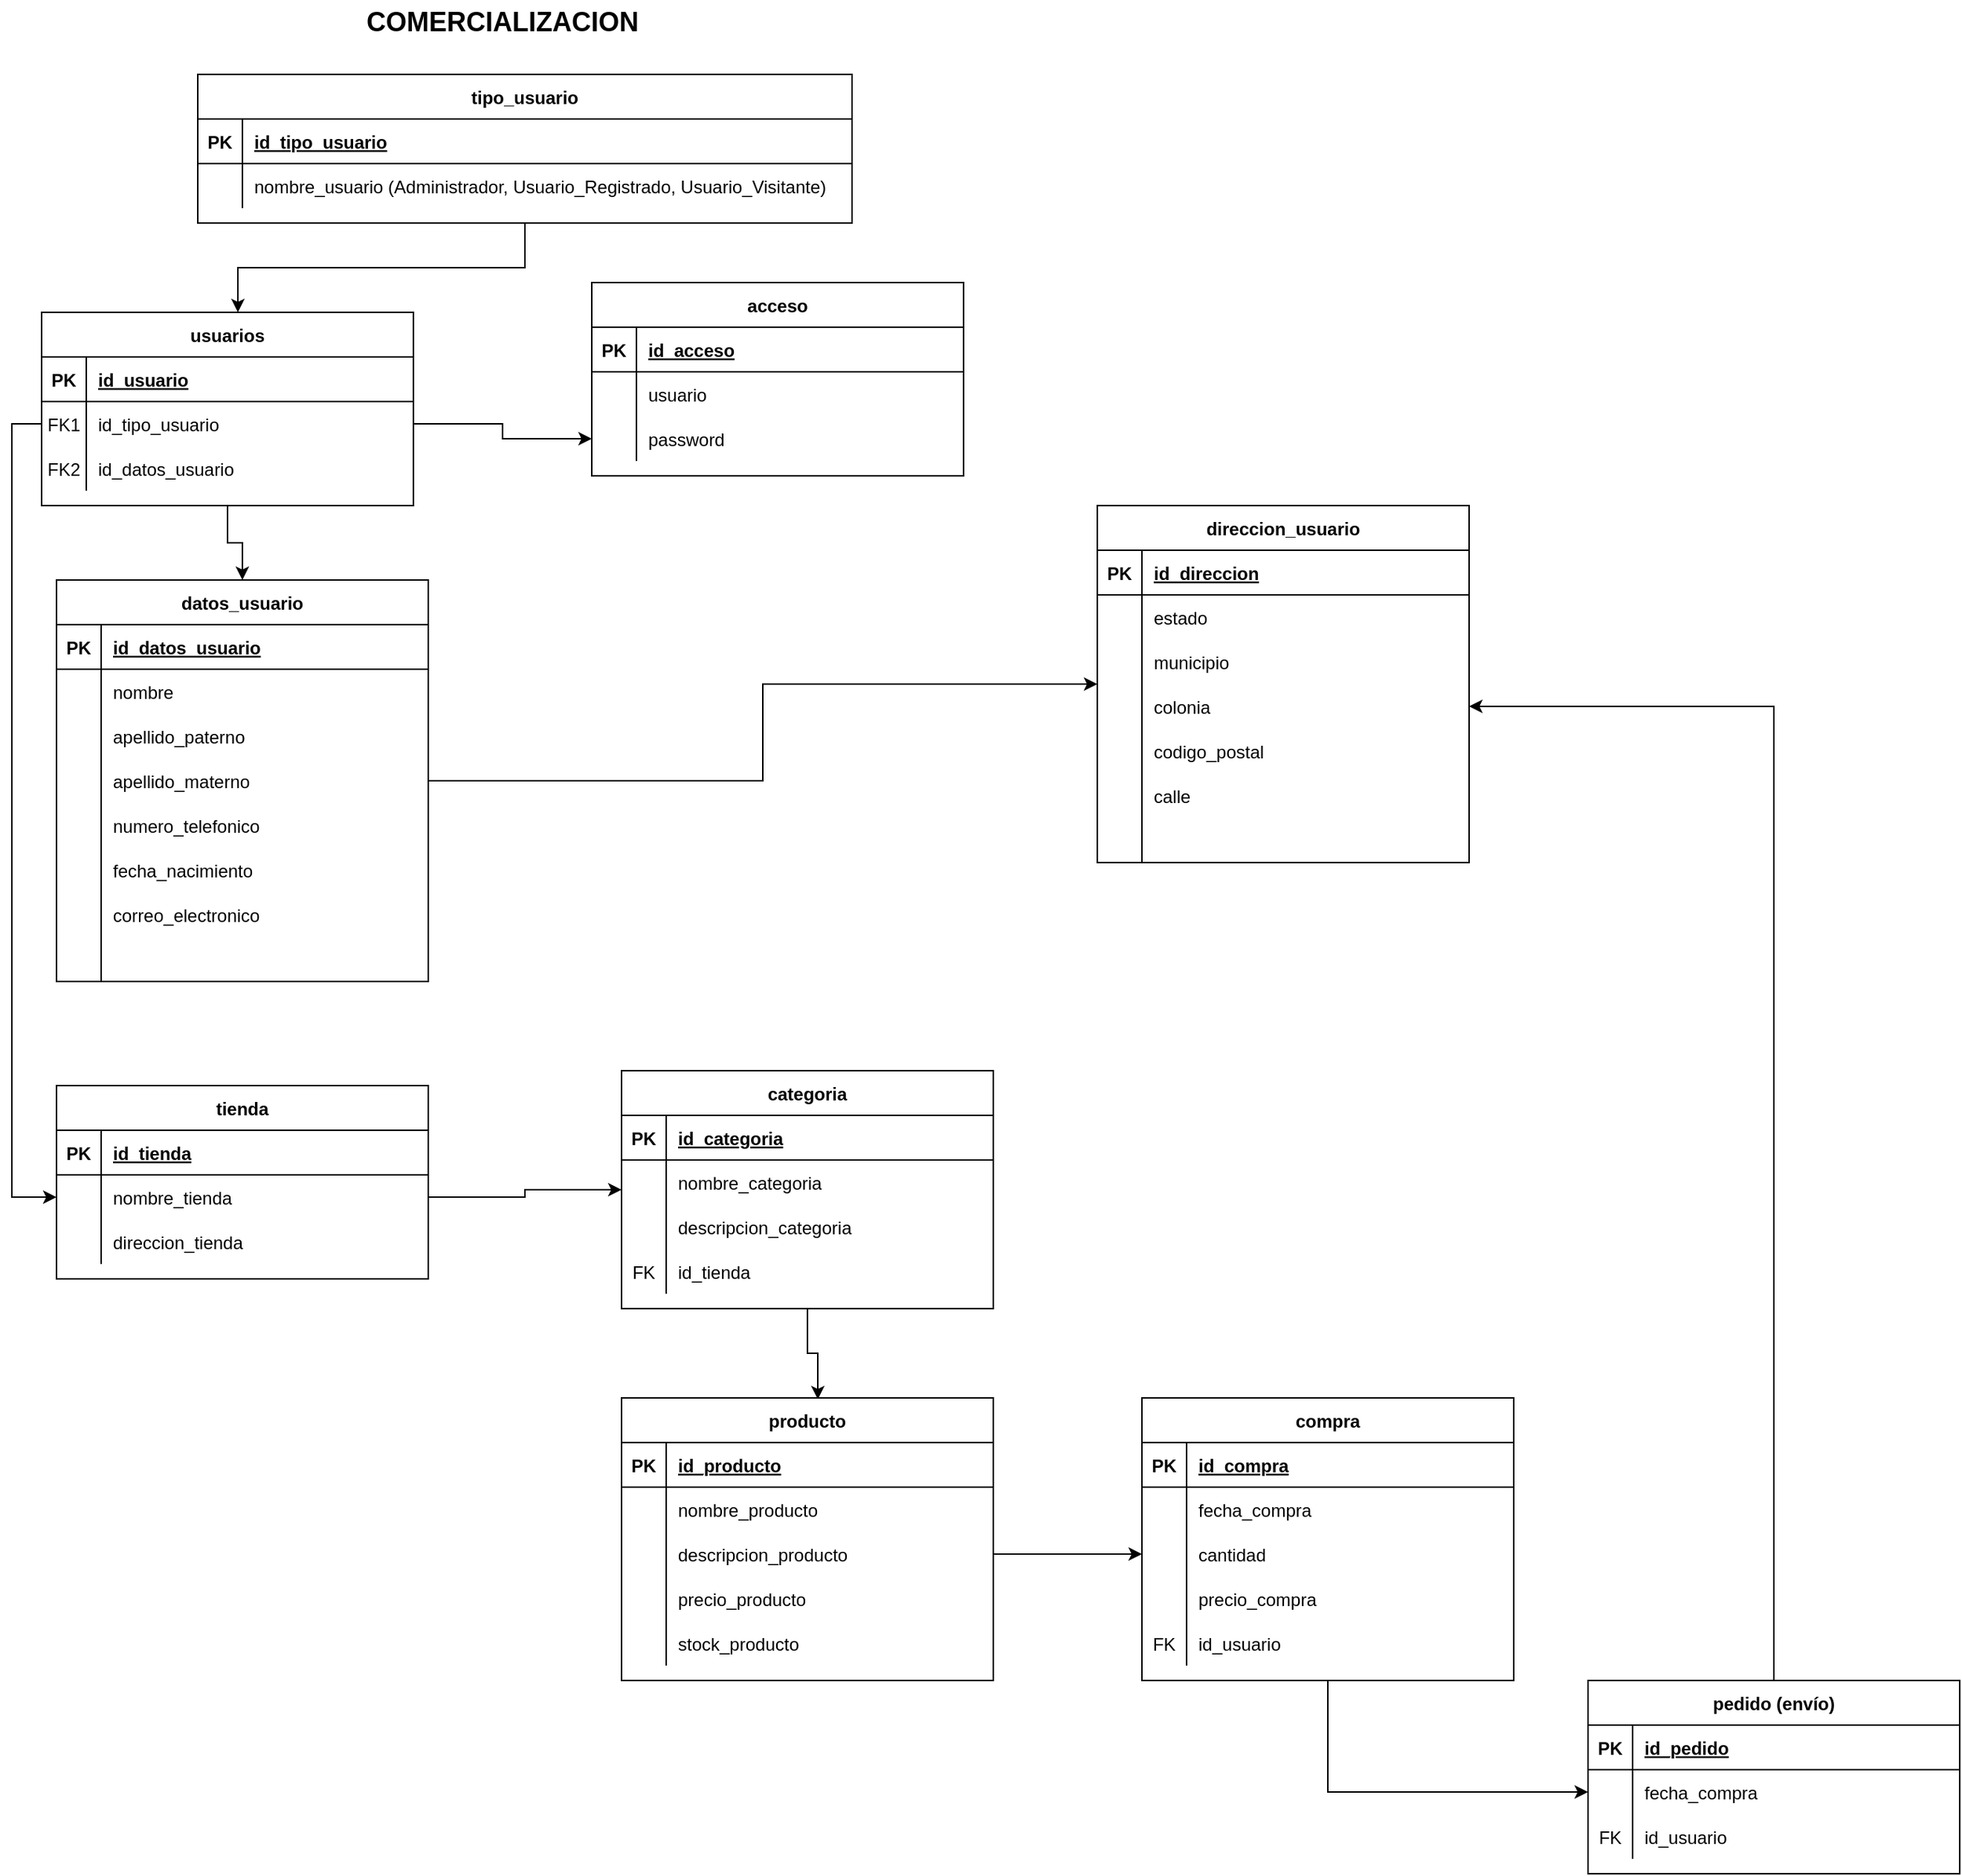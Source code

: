 <mxfile version="18.2.0" type="device"><diagram id="YM7BKsawbAI9nz1v0yZd" name="Page-1"><mxGraphModel dx="1108" dy="482" grid="1" gridSize="10" guides="1" tooltips="1" connect="1" arrows="1" fold="1" page="1" pageScale="1" pageWidth="850" pageHeight="1100" math="0" shadow="0" extFonts="Permanent Marker^https://fonts.googleapis.com/css?family=Permanent+Marker"><root><mxCell id="0"/><mxCell id="1" parent="0"/><mxCell id="yw0aha5kD6d9BpJVE51j-46" style="edgeStyle=orthogonalEdgeStyle;rounded=0;orthogonalLoop=1;jettySize=auto;html=1;exitX=0.5;exitY=1;exitDx=0;exitDy=0;entryX=0.5;entryY=0;entryDx=0;entryDy=0;" parent="1" source="C-vyLk0tnHw3VtMMgP7b-13" target="yw0aha5kD6d9BpJVE51j-21" edge="1"><mxGeometry relative="1" as="geometry"/></mxCell><mxCell id="C-vyLk0tnHw3VtMMgP7b-13" value="usuarios" style="shape=table;startSize=30;container=1;collapsible=1;childLayout=tableLayout;fixedRows=1;rowLines=0;fontStyle=1;align=center;resizeLast=1;" parent="1" vertex="1"><mxGeometry x="100" y="260" width="250" height="130" as="geometry"><mxRectangle x="100" y="260" width="80" height="30" as="alternateBounds"/></mxGeometry></mxCell><mxCell id="C-vyLk0tnHw3VtMMgP7b-14" value="" style="shape=partialRectangle;collapsible=0;dropTarget=0;pointerEvents=0;fillColor=none;points=[[0,0.5],[1,0.5]];portConstraint=eastwest;top=0;left=0;right=0;bottom=1;" parent="C-vyLk0tnHw3VtMMgP7b-13" vertex="1"><mxGeometry y="30" width="250" height="30" as="geometry"/></mxCell><mxCell id="C-vyLk0tnHw3VtMMgP7b-15" value="PK" style="shape=partialRectangle;overflow=hidden;connectable=0;fillColor=none;top=0;left=0;bottom=0;right=0;fontStyle=1;" parent="C-vyLk0tnHw3VtMMgP7b-14" vertex="1"><mxGeometry width="30" height="30" as="geometry"><mxRectangle width="30" height="30" as="alternateBounds"/></mxGeometry></mxCell><mxCell id="C-vyLk0tnHw3VtMMgP7b-16" value="id_usuario" style="shape=partialRectangle;overflow=hidden;connectable=0;fillColor=none;top=0;left=0;bottom=0;right=0;align=left;spacingLeft=6;fontStyle=5;" parent="C-vyLk0tnHw3VtMMgP7b-14" vertex="1"><mxGeometry x="30" width="220" height="30" as="geometry"><mxRectangle width="220" height="30" as="alternateBounds"/></mxGeometry></mxCell><mxCell id="C-vyLk0tnHw3VtMMgP7b-17" value="" style="shape=partialRectangle;collapsible=0;dropTarget=0;pointerEvents=0;fillColor=none;points=[[0,0.5],[1,0.5]];portConstraint=eastwest;top=0;left=0;right=0;bottom=0;" parent="C-vyLk0tnHw3VtMMgP7b-13" vertex="1"><mxGeometry y="60" width="250" height="30" as="geometry"/></mxCell><mxCell id="C-vyLk0tnHw3VtMMgP7b-18" value="FK1" style="shape=partialRectangle;overflow=hidden;connectable=0;fillColor=none;top=0;left=0;bottom=0;right=0;" parent="C-vyLk0tnHw3VtMMgP7b-17" vertex="1"><mxGeometry width="30" height="30" as="geometry"><mxRectangle width="30" height="30" as="alternateBounds"/></mxGeometry></mxCell><mxCell id="C-vyLk0tnHw3VtMMgP7b-19" value="id_tipo_usuario" style="shape=partialRectangle;overflow=hidden;connectable=0;fillColor=none;top=0;left=0;bottom=0;right=0;align=left;spacingLeft=6;" parent="C-vyLk0tnHw3VtMMgP7b-17" vertex="1"><mxGeometry x="30" width="220" height="30" as="geometry"><mxRectangle width="220" height="30" as="alternateBounds"/></mxGeometry></mxCell><mxCell id="C-vyLk0tnHw3VtMMgP7b-20" value="" style="shape=partialRectangle;collapsible=0;dropTarget=0;pointerEvents=0;fillColor=none;points=[[0,0.5],[1,0.5]];portConstraint=eastwest;top=0;left=0;right=0;bottom=0;" parent="C-vyLk0tnHw3VtMMgP7b-13" vertex="1"><mxGeometry y="90" width="250" height="30" as="geometry"/></mxCell><mxCell id="C-vyLk0tnHw3VtMMgP7b-21" value="FK2" style="shape=partialRectangle;overflow=hidden;connectable=0;fillColor=none;top=0;left=0;bottom=0;right=0;" parent="C-vyLk0tnHw3VtMMgP7b-20" vertex="1"><mxGeometry width="30" height="30" as="geometry"><mxRectangle width="30" height="30" as="alternateBounds"/></mxGeometry></mxCell><mxCell id="C-vyLk0tnHw3VtMMgP7b-22" value="id_datos_usuario" style="shape=partialRectangle;overflow=hidden;connectable=0;fillColor=none;top=0;left=0;bottom=0;right=0;align=left;spacingLeft=6;" parent="C-vyLk0tnHw3VtMMgP7b-20" vertex="1"><mxGeometry x="30" width="220" height="30" as="geometry"><mxRectangle width="220" height="30" as="alternateBounds"/></mxGeometry></mxCell><mxCell id="yw0aha5kD6d9BpJVE51j-19" style="edgeStyle=orthogonalEdgeStyle;rounded=0;orthogonalLoop=1;jettySize=auto;html=1;exitX=0.5;exitY=1;exitDx=0;exitDy=0;entryX=0.528;entryY=0;entryDx=0;entryDy=0;entryPerimeter=0;" parent="1" source="C-vyLk0tnHw3VtMMgP7b-23" target="C-vyLk0tnHw3VtMMgP7b-13" edge="1"><mxGeometry relative="1" as="geometry"/></mxCell><mxCell id="C-vyLk0tnHw3VtMMgP7b-23" value="tipo_usuario" style="shape=table;startSize=30;container=1;collapsible=1;childLayout=tableLayout;fixedRows=1;rowLines=0;fontStyle=1;align=center;resizeLast=1;" parent="1" vertex="1"><mxGeometry x="205" y="100" width="440" height="100" as="geometry"><mxRectangle x="205" y="100" width="100" height="30" as="alternateBounds"/></mxGeometry></mxCell><mxCell id="C-vyLk0tnHw3VtMMgP7b-24" value="" style="shape=partialRectangle;collapsible=0;dropTarget=0;pointerEvents=0;fillColor=none;points=[[0,0.5],[1,0.5]];portConstraint=eastwest;top=0;left=0;right=0;bottom=1;" parent="C-vyLk0tnHw3VtMMgP7b-23" vertex="1"><mxGeometry y="30" width="440" height="30" as="geometry"/></mxCell><mxCell id="C-vyLk0tnHw3VtMMgP7b-25" value="PK" style="shape=partialRectangle;overflow=hidden;connectable=0;fillColor=none;top=0;left=0;bottom=0;right=0;fontStyle=1;" parent="C-vyLk0tnHw3VtMMgP7b-24" vertex="1"><mxGeometry width="30" height="30" as="geometry"><mxRectangle width="30" height="30" as="alternateBounds"/></mxGeometry></mxCell><mxCell id="C-vyLk0tnHw3VtMMgP7b-26" value="id_tipo_usuario" style="shape=partialRectangle;overflow=hidden;connectable=0;fillColor=none;top=0;left=0;bottom=0;right=0;align=left;spacingLeft=6;fontStyle=5;" parent="C-vyLk0tnHw3VtMMgP7b-24" vertex="1"><mxGeometry x="30" width="410" height="30" as="geometry"><mxRectangle width="410" height="30" as="alternateBounds"/></mxGeometry></mxCell><mxCell id="C-vyLk0tnHw3VtMMgP7b-27" value="" style="shape=partialRectangle;collapsible=0;dropTarget=0;pointerEvents=0;fillColor=none;points=[[0,0.5],[1,0.5]];portConstraint=eastwest;top=0;left=0;right=0;bottom=0;" parent="C-vyLk0tnHw3VtMMgP7b-23" vertex="1"><mxGeometry y="60" width="440" height="30" as="geometry"/></mxCell><mxCell id="C-vyLk0tnHw3VtMMgP7b-28" value="" style="shape=partialRectangle;overflow=hidden;connectable=0;fillColor=none;top=0;left=0;bottom=0;right=0;" parent="C-vyLk0tnHw3VtMMgP7b-27" vertex="1"><mxGeometry width="30" height="30" as="geometry"><mxRectangle width="30" height="30" as="alternateBounds"/></mxGeometry></mxCell><mxCell id="C-vyLk0tnHw3VtMMgP7b-29" value="nombre_usuario (Administrador, Usuario_Registrado, Usuario_Visitante)" style="shape=partialRectangle;overflow=hidden;connectable=0;fillColor=none;top=0;left=0;bottom=0;right=0;align=left;spacingLeft=6;" parent="C-vyLk0tnHw3VtMMgP7b-27" vertex="1"><mxGeometry x="30" width="410" height="30" as="geometry"><mxRectangle width="410" height="30" as="alternateBounds"/></mxGeometry></mxCell><mxCell id="yw0aha5kD6d9BpJVE51j-1" value="&lt;font style=&quot;vertical-align: inherit&quot;&gt;&lt;font style=&quot;vertical-align: inherit&quot;&gt;&lt;font style=&quot;vertical-align: inherit&quot;&gt;&lt;font style=&quot;vertical-align: inherit&quot;&gt;&lt;font style=&quot;vertical-align: inherit&quot;&gt;&lt;font style=&quot;vertical-align: inherit ; font-size: 18px&quot;&gt;&lt;b&gt;COMERCIALIZACION&lt;/b&gt;&lt;/font&gt;&lt;/font&gt;&lt;/font&gt;&lt;/font&gt;&lt;/font&gt;&lt;/font&gt;" style="text;html=1;strokeColor=none;fillColor=none;align=center;verticalAlign=middle;whiteSpace=wrap;rounded=0;" parent="1" vertex="1"><mxGeometry x="350" y="50" width="120" height="30" as="geometry"/></mxCell><mxCell id="yw0aha5kD6d9BpJVE51j-3" value="acceso" style="shape=table;startSize=30;container=1;collapsible=1;childLayout=tableLayout;fixedRows=1;rowLines=0;fontStyle=1;align=center;resizeLast=1;" parent="1" vertex="1"><mxGeometry x="470" y="240" width="250" height="130" as="geometry"><mxRectangle x="470" y="240" width="70" height="30" as="alternateBounds"/></mxGeometry></mxCell><mxCell id="yw0aha5kD6d9BpJVE51j-4" value="" style="shape=partialRectangle;collapsible=0;dropTarget=0;pointerEvents=0;fillColor=none;points=[[0,0.5],[1,0.5]];portConstraint=eastwest;top=0;left=0;right=0;bottom=1;" parent="yw0aha5kD6d9BpJVE51j-3" vertex="1"><mxGeometry y="30" width="250" height="30" as="geometry"/></mxCell><mxCell id="yw0aha5kD6d9BpJVE51j-5" value="PK" style="shape=partialRectangle;overflow=hidden;connectable=0;fillColor=none;top=0;left=0;bottom=0;right=0;fontStyle=1;" parent="yw0aha5kD6d9BpJVE51j-4" vertex="1"><mxGeometry width="30" height="30" as="geometry"><mxRectangle width="30" height="30" as="alternateBounds"/></mxGeometry></mxCell><mxCell id="yw0aha5kD6d9BpJVE51j-6" value="id_acceso" style="shape=partialRectangle;overflow=hidden;connectable=0;fillColor=none;top=0;left=0;bottom=0;right=0;align=left;spacingLeft=6;fontStyle=5;" parent="yw0aha5kD6d9BpJVE51j-4" vertex="1"><mxGeometry x="30" width="220" height="30" as="geometry"><mxRectangle width="220" height="30" as="alternateBounds"/></mxGeometry></mxCell><mxCell id="yw0aha5kD6d9BpJVE51j-7" value="" style="shape=partialRectangle;collapsible=0;dropTarget=0;pointerEvents=0;fillColor=none;points=[[0,0.5],[1,0.5]];portConstraint=eastwest;top=0;left=0;right=0;bottom=0;" parent="yw0aha5kD6d9BpJVE51j-3" vertex="1"><mxGeometry y="60" width="250" height="30" as="geometry"/></mxCell><mxCell id="yw0aha5kD6d9BpJVE51j-8" value="" style="shape=partialRectangle;overflow=hidden;connectable=0;fillColor=none;top=0;left=0;bottom=0;right=0;" parent="yw0aha5kD6d9BpJVE51j-7" vertex="1"><mxGeometry width="30" height="30" as="geometry"><mxRectangle width="30" height="30" as="alternateBounds"/></mxGeometry></mxCell><mxCell id="yw0aha5kD6d9BpJVE51j-9" value="usuario" style="shape=partialRectangle;overflow=hidden;connectable=0;fillColor=none;top=0;left=0;bottom=0;right=0;align=left;spacingLeft=6;" parent="yw0aha5kD6d9BpJVE51j-7" vertex="1"><mxGeometry x="30" width="220" height="30" as="geometry"><mxRectangle width="220" height="30" as="alternateBounds"/></mxGeometry></mxCell><mxCell id="yw0aha5kD6d9BpJVE51j-16" value="" style="shape=partialRectangle;collapsible=0;dropTarget=0;pointerEvents=0;fillColor=none;points=[[0,0.5],[1,0.5]];portConstraint=eastwest;top=0;left=0;right=0;bottom=0;" parent="yw0aha5kD6d9BpJVE51j-3" vertex="1"><mxGeometry y="90" width="250" height="30" as="geometry"/></mxCell><mxCell id="yw0aha5kD6d9BpJVE51j-17" value="" style="shape=partialRectangle;overflow=hidden;connectable=0;fillColor=none;top=0;left=0;bottom=0;right=0;" parent="yw0aha5kD6d9BpJVE51j-16" vertex="1"><mxGeometry width="30" height="30" as="geometry"><mxRectangle width="30" height="30" as="alternateBounds"/></mxGeometry></mxCell><mxCell id="yw0aha5kD6d9BpJVE51j-18" value="password" style="shape=partialRectangle;overflow=hidden;connectable=0;fillColor=none;top=0;left=0;bottom=0;right=0;align=left;spacingLeft=6;" parent="yw0aha5kD6d9BpJVE51j-16" vertex="1"><mxGeometry x="30" width="220" height="30" as="geometry"><mxRectangle width="220" height="30" as="alternateBounds"/></mxGeometry></mxCell><mxCell id="yw0aha5kD6d9BpJVE51j-20" style="edgeStyle=orthogonalEdgeStyle;rounded=0;orthogonalLoop=1;jettySize=auto;html=1;exitX=1;exitY=0.5;exitDx=0;exitDy=0;entryX=0;entryY=0.5;entryDx=0;entryDy=0;" parent="1" source="C-vyLk0tnHw3VtMMgP7b-17" target="yw0aha5kD6d9BpJVE51j-16" edge="1"><mxGeometry relative="1" as="geometry"/></mxCell><mxCell id="yw0aha5kD6d9BpJVE51j-21" value="datos_usuario" style="shape=table;startSize=30;container=1;collapsible=1;childLayout=tableLayout;fixedRows=1;rowLines=0;fontStyle=1;align=center;resizeLast=1;" parent="1" vertex="1"><mxGeometry x="110" y="440" width="250" height="270" as="geometry"><mxRectangle x="110" y="440" width="110" height="30" as="alternateBounds"/></mxGeometry></mxCell><mxCell id="yw0aha5kD6d9BpJVE51j-22" value="" style="shape=partialRectangle;collapsible=0;dropTarget=0;pointerEvents=0;fillColor=none;points=[[0,0.5],[1,0.5]];portConstraint=eastwest;top=0;left=0;right=0;bottom=1;" parent="yw0aha5kD6d9BpJVE51j-21" vertex="1"><mxGeometry y="30" width="250" height="30" as="geometry"/></mxCell><mxCell id="yw0aha5kD6d9BpJVE51j-23" value="PK" style="shape=partialRectangle;overflow=hidden;connectable=0;fillColor=none;top=0;left=0;bottom=0;right=0;fontStyle=1;" parent="yw0aha5kD6d9BpJVE51j-22" vertex="1"><mxGeometry width="30" height="30" as="geometry"><mxRectangle width="30" height="30" as="alternateBounds"/></mxGeometry></mxCell><mxCell id="yw0aha5kD6d9BpJVE51j-24" value="id_datos_usuario" style="shape=partialRectangle;overflow=hidden;connectable=0;fillColor=none;top=0;left=0;bottom=0;right=0;align=left;spacingLeft=6;fontStyle=5;" parent="yw0aha5kD6d9BpJVE51j-22" vertex="1"><mxGeometry x="30" width="220" height="30" as="geometry"><mxRectangle width="220" height="30" as="alternateBounds"/></mxGeometry></mxCell><mxCell id="yw0aha5kD6d9BpJVE51j-25" value="" style="shape=partialRectangle;collapsible=0;dropTarget=0;pointerEvents=0;fillColor=none;points=[[0,0.5],[1,0.5]];portConstraint=eastwest;top=0;left=0;right=0;bottom=0;" parent="yw0aha5kD6d9BpJVE51j-21" vertex="1"><mxGeometry y="60" width="250" height="30" as="geometry"/></mxCell><mxCell id="yw0aha5kD6d9BpJVE51j-26" value="" style="shape=partialRectangle;overflow=hidden;connectable=0;fillColor=none;top=0;left=0;bottom=0;right=0;" parent="yw0aha5kD6d9BpJVE51j-25" vertex="1"><mxGeometry width="30" height="30" as="geometry"><mxRectangle width="30" height="30" as="alternateBounds"/></mxGeometry></mxCell><mxCell id="yw0aha5kD6d9BpJVE51j-27" value="nombre" style="shape=partialRectangle;overflow=hidden;connectable=0;fillColor=none;top=0;left=0;bottom=0;right=0;align=left;spacingLeft=6;" parent="yw0aha5kD6d9BpJVE51j-25" vertex="1"><mxGeometry x="30" width="220" height="30" as="geometry"><mxRectangle width="220" height="30" as="alternateBounds"/></mxGeometry></mxCell><mxCell id="yw0aha5kD6d9BpJVE51j-28" value="" style="shape=partialRectangle;collapsible=0;dropTarget=0;pointerEvents=0;fillColor=none;points=[[0,0.5],[1,0.5]];portConstraint=eastwest;top=0;left=0;right=0;bottom=0;" parent="yw0aha5kD6d9BpJVE51j-21" vertex="1"><mxGeometry y="90" width="250" height="30" as="geometry"/></mxCell><mxCell id="yw0aha5kD6d9BpJVE51j-29" value="" style="shape=partialRectangle;overflow=hidden;connectable=0;fillColor=none;top=0;left=0;bottom=0;right=0;" parent="yw0aha5kD6d9BpJVE51j-28" vertex="1"><mxGeometry width="30" height="30" as="geometry"><mxRectangle width="30" height="30" as="alternateBounds"/></mxGeometry></mxCell><mxCell id="yw0aha5kD6d9BpJVE51j-30" value="apellido_paterno" style="shape=partialRectangle;overflow=hidden;connectable=0;fillColor=none;top=0;left=0;bottom=0;right=0;align=left;spacingLeft=6;" parent="yw0aha5kD6d9BpJVE51j-28" vertex="1"><mxGeometry x="30" width="220" height="30" as="geometry"><mxRectangle width="220" height="30" as="alternateBounds"/></mxGeometry></mxCell><mxCell id="yw0aha5kD6d9BpJVE51j-37" value="" style="shape=partialRectangle;collapsible=0;dropTarget=0;pointerEvents=0;fillColor=none;points=[[0,0.5],[1,0.5]];portConstraint=eastwest;top=0;left=0;right=0;bottom=0;" parent="yw0aha5kD6d9BpJVE51j-21" vertex="1"><mxGeometry y="120" width="250" height="30" as="geometry"/></mxCell><mxCell id="yw0aha5kD6d9BpJVE51j-38" value="" style="shape=partialRectangle;overflow=hidden;connectable=0;fillColor=none;top=0;left=0;bottom=0;right=0;" parent="yw0aha5kD6d9BpJVE51j-37" vertex="1"><mxGeometry width="30" height="30" as="geometry"><mxRectangle width="30" height="30" as="alternateBounds"/></mxGeometry></mxCell><mxCell id="yw0aha5kD6d9BpJVE51j-39" value="apellido_materno" style="shape=partialRectangle;overflow=hidden;connectable=0;fillColor=none;top=0;left=0;bottom=0;right=0;align=left;spacingLeft=6;" parent="yw0aha5kD6d9BpJVE51j-37" vertex="1"><mxGeometry x="30" width="220" height="30" as="geometry"><mxRectangle width="220" height="30" as="alternateBounds"/></mxGeometry></mxCell><mxCell id="yw0aha5kD6d9BpJVE51j-40" value="" style="shape=partialRectangle;collapsible=0;dropTarget=0;pointerEvents=0;fillColor=none;points=[[0,0.5],[1,0.5]];portConstraint=eastwest;top=0;left=0;right=0;bottom=0;" parent="yw0aha5kD6d9BpJVE51j-21" vertex="1"><mxGeometry y="150" width="250" height="30" as="geometry"/></mxCell><mxCell id="yw0aha5kD6d9BpJVE51j-41" value="" style="shape=partialRectangle;overflow=hidden;connectable=0;fillColor=none;top=0;left=0;bottom=0;right=0;" parent="yw0aha5kD6d9BpJVE51j-40" vertex="1"><mxGeometry width="30" height="30" as="geometry"><mxRectangle width="30" height="30" as="alternateBounds"/></mxGeometry></mxCell><mxCell id="yw0aha5kD6d9BpJVE51j-42" value="numero_telefonico" style="shape=partialRectangle;overflow=hidden;connectable=0;fillColor=none;top=0;left=0;bottom=0;right=0;align=left;spacingLeft=6;" parent="yw0aha5kD6d9BpJVE51j-40" vertex="1"><mxGeometry x="30" width="220" height="30" as="geometry"><mxRectangle width="220" height="30" as="alternateBounds"/></mxGeometry></mxCell><mxCell id="yw0aha5kD6d9BpJVE51j-43" value="" style="shape=partialRectangle;collapsible=0;dropTarget=0;pointerEvents=0;fillColor=none;points=[[0,0.5],[1,0.5]];portConstraint=eastwest;top=0;left=0;right=0;bottom=0;" parent="yw0aha5kD6d9BpJVE51j-21" vertex="1"><mxGeometry y="180" width="250" height="30" as="geometry"/></mxCell><mxCell id="yw0aha5kD6d9BpJVE51j-44" value="" style="shape=partialRectangle;overflow=hidden;connectable=0;fillColor=none;top=0;left=0;bottom=0;right=0;" parent="yw0aha5kD6d9BpJVE51j-43" vertex="1"><mxGeometry width="30" height="30" as="geometry"><mxRectangle width="30" height="30" as="alternateBounds"/></mxGeometry></mxCell><mxCell id="yw0aha5kD6d9BpJVE51j-45" value="fecha_nacimiento" style="shape=partialRectangle;overflow=hidden;connectable=0;fillColor=none;top=0;left=0;bottom=0;right=0;align=left;spacingLeft=6;" parent="yw0aha5kD6d9BpJVE51j-43" vertex="1"><mxGeometry x="30" width="220" height="30" as="geometry"><mxRectangle width="220" height="30" as="alternateBounds"/></mxGeometry></mxCell><mxCell id="__4eElcC8WLrM_t5o0QU-30" value="" style="shape=partialRectangle;collapsible=0;dropTarget=0;pointerEvents=0;fillColor=none;points=[[0,0.5],[1,0.5]];portConstraint=eastwest;top=0;left=0;right=0;bottom=0;" parent="yw0aha5kD6d9BpJVE51j-21" vertex="1"><mxGeometry y="210" width="250" height="30" as="geometry"/></mxCell><mxCell id="__4eElcC8WLrM_t5o0QU-31" value="" style="shape=partialRectangle;overflow=hidden;connectable=0;fillColor=none;top=0;left=0;bottom=0;right=0;" parent="__4eElcC8WLrM_t5o0QU-30" vertex="1"><mxGeometry width="30" height="30" as="geometry"><mxRectangle width="30" height="30" as="alternateBounds"/></mxGeometry></mxCell><mxCell id="__4eElcC8WLrM_t5o0QU-32" value="correo_electronico" style="shape=partialRectangle;overflow=hidden;connectable=0;fillColor=none;top=0;left=0;bottom=0;right=0;align=left;spacingLeft=6;" parent="__4eElcC8WLrM_t5o0QU-30" vertex="1"><mxGeometry x="30" width="220" height="30" as="geometry"><mxRectangle width="220" height="30" as="alternateBounds"/></mxGeometry></mxCell><mxCell id="yw0aha5kD6d9BpJVE51j-34" value="" style="shape=partialRectangle;collapsible=0;dropTarget=0;pointerEvents=0;fillColor=none;points=[[0,0.5],[1,0.5]];portConstraint=eastwest;top=0;left=0;right=0;bottom=0;" parent="yw0aha5kD6d9BpJVE51j-21" vertex="1"><mxGeometry y="240" width="250" height="30" as="geometry"/></mxCell><mxCell id="yw0aha5kD6d9BpJVE51j-35" value="" style="shape=partialRectangle;overflow=hidden;connectable=0;fillColor=none;top=0;left=0;bottom=0;right=0;" parent="yw0aha5kD6d9BpJVE51j-34" vertex="1"><mxGeometry width="30" height="30" as="geometry"><mxRectangle width="30" height="30" as="alternateBounds"/></mxGeometry></mxCell><mxCell id="yw0aha5kD6d9BpJVE51j-36" value="" style="shape=partialRectangle;overflow=hidden;connectable=0;fillColor=none;top=0;left=0;bottom=0;right=0;align=left;spacingLeft=6;" parent="yw0aha5kD6d9BpJVE51j-34" vertex="1"><mxGeometry x="30" width="220" height="30" as="geometry"><mxRectangle width="220" height="30" as="alternateBounds"/></mxGeometry></mxCell><mxCell id="yw0aha5kD6d9BpJVE51j-47" value="direccion_usuario" style="shape=table;startSize=30;container=1;collapsible=1;childLayout=tableLayout;fixedRows=1;rowLines=0;fontStyle=1;align=center;resizeLast=1;" parent="1" vertex="1"><mxGeometry x="810" y="390" width="250" height="240" as="geometry"><mxRectangle x="810" y="390" width="140" height="30" as="alternateBounds"/></mxGeometry></mxCell><mxCell id="yw0aha5kD6d9BpJVE51j-48" value="" style="shape=partialRectangle;collapsible=0;dropTarget=0;pointerEvents=0;fillColor=none;points=[[0,0.5],[1,0.5]];portConstraint=eastwest;top=0;left=0;right=0;bottom=1;" parent="yw0aha5kD6d9BpJVE51j-47" vertex="1"><mxGeometry y="30" width="250" height="30" as="geometry"/></mxCell><mxCell id="yw0aha5kD6d9BpJVE51j-49" value="PK" style="shape=partialRectangle;overflow=hidden;connectable=0;fillColor=none;top=0;left=0;bottom=0;right=0;fontStyle=1;" parent="yw0aha5kD6d9BpJVE51j-48" vertex="1"><mxGeometry width="30" height="30" as="geometry"><mxRectangle width="30" height="30" as="alternateBounds"/></mxGeometry></mxCell><mxCell id="yw0aha5kD6d9BpJVE51j-50" value="id_direccion" style="shape=partialRectangle;overflow=hidden;connectable=0;fillColor=none;top=0;left=0;bottom=0;right=0;align=left;spacingLeft=6;fontStyle=5;" parent="yw0aha5kD6d9BpJVE51j-48" vertex="1"><mxGeometry x="30" width="220" height="30" as="geometry"><mxRectangle width="220" height="30" as="alternateBounds"/></mxGeometry></mxCell><mxCell id="yw0aha5kD6d9BpJVE51j-51" value="" style="shape=partialRectangle;collapsible=0;dropTarget=0;pointerEvents=0;fillColor=none;points=[[0,0.5],[1,0.5]];portConstraint=eastwest;top=0;left=0;right=0;bottom=0;" parent="yw0aha5kD6d9BpJVE51j-47" vertex="1"><mxGeometry y="60" width="250" height="30" as="geometry"/></mxCell><mxCell id="yw0aha5kD6d9BpJVE51j-52" value="" style="shape=partialRectangle;overflow=hidden;connectable=0;fillColor=none;top=0;left=0;bottom=0;right=0;" parent="yw0aha5kD6d9BpJVE51j-51" vertex="1"><mxGeometry width="30" height="30" as="geometry"><mxRectangle width="30" height="30" as="alternateBounds"/></mxGeometry></mxCell><mxCell id="yw0aha5kD6d9BpJVE51j-53" value="estado" style="shape=partialRectangle;overflow=hidden;connectable=0;fillColor=none;top=0;left=0;bottom=0;right=0;align=left;spacingLeft=6;" parent="yw0aha5kD6d9BpJVE51j-51" vertex="1"><mxGeometry x="30" width="220" height="30" as="geometry"><mxRectangle width="220" height="30" as="alternateBounds"/></mxGeometry></mxCell><mxCell id="yw0aha5kD6d9BpJVE51j-54" value="" style="shape=partialRectangle;collapsible=0;dropTarget=0;pointerEvents=0;fillColor=none;points=[[0,0.5],[1,0.5]];portConstraint=eastwest;top=0;left=0;right=0;bottom=0;" parent="yw0aha5kD6d9BpJVE51j-47" vertex="1"><mxGeometry y="90" width="250" height="30" as="geometry"/></mxCell><mxCell id="yw0aha5kD6d9BpJVE51j-55" value="" style="shape=partialRectangle;overflow=hidden;connectable=0;fillColor=none;top=0;left=0;bottom=0;right=0;" parent="yw0aha5kD6d9BpJVE51j-54" vertex="1"><mxGeometry width="30" height="30" as="geometry"><mxRectangle width="30" height="30" as="alternateBounds"/></mxGeometry></mxCell><mxCell id="yw0aha5kD6d9BpJVE51j-56" value="municipio" style="shape=partialRectangle;overflow=hidden;connectable=0;fillColor=none;top=0;left=0;bottom=0;right=0;align=left;spacingLeft=6;" parent="yw0aha5kD6d9BpJVE51j-54" vertex="1"><mxGeometry x="30" width="220" height="30" as="geometry"><mxRectangle width="220" height="30" as="alternateBounds"/></mxGeometry></mxCell><mxCell id="yw0aha5kD6d9BpJVE51j-63" value="" style="shape=partialRectangle;collapsible=0;dropTarget=0;pointerEvents=0;fillColor=none;points=[[0,0.5],[1,0.5]];portConstraint=eastwest;top=0;left=0;right=0;bottom=0;" parent="yw0aha5kD6d9BpJVE51j-47" vertex="1"><mxGeometry y="120" width="250" height="30" as="geometry"/></mxCell><mxCell id="yw0aha5kD6d9BpJVE51j-64" value="" style="shape=partialRectangle;overflow=hidden;connectable=0;fillColor=none;top=0;left=0;bottom=0;right=0;" parent="yw0aha5kD6d9BpJVE51j-63" vertex="1"><mxGeometry width="30" height="30" as="geometry"><mxRectangle width="30" height="30" as="alternateBounds"/></mxGeometry></mxCell><mxCell id="yw0aha5kD6d9BpJVE51j-65" value="colonia" style="shape=partialRectangle;overflow=hidden;connectable=0;fillColor=none;top=0;left=0;bottom=0;right=0;align=left;spacingLeft=6;" parent="yw0aha5kD6d9BpJVE51j-63" vertex="1"><mxGeometry x="30" width="220" height="30" as="geometry"><mxRectangle width="220" height="30" as="alternateBounds"/></mxGeometry></mxCell><mxCell id="yw0aha5kD6d9BpJVE51j-69" value="" style="shape=partialRectangle;collapsible=0;dropTarget=0;pointerEvents=0;fillColor=none;points=[[0,0.5],[1,0.5]];portConstraint=eastwest;top=0;left=0;right=0;bottom=0;" parent="yw0aha5kD6d9BpJVE51j-47" vertex="1"><mxGeometry y="150" width="250" height="30" as="geometry"/></mxCell><mxCell id="yw0aha5kD6d9BpJVE51j-70" value="" style="shape=partialRectangle;overflow=hidden;connectable=0;fillColor=none;top=0;left=0;bottom=0;right=0;" parent="yw0aha5kD6d9BpJVE51j-69" vertex="1"><mxGeometry width="30" height="30" as="geometry"><mxRectangle width="30" height="30" as="alternateBounds"/></mxGeometry></mxCell><mxCell id="yw0aha5kD6d9BpJVE51j-71" value="codigo_postal" style="shape=partialRectangle;overflow=hidden;connectable=0;fillColor=none;top=0;left=0;bottom=0;right=0;align=left;spacingLeft=6;" parent="yw0aha5kD6d9BpJVE51j-69" vertex="1"><mxGeometry x="30" width="220" height="30" as="geometry"><mxRectangle width="220" height="30" as="alternateBounds"/></mxGeometry></mxCell><mxCell id="yw0aha5kD6d9BpJVE51j-72" value="" style="shape=partialRectangle;collapsible=0;dropTarget=0;pointerEvents=0;fillColor=none;points=[[0,0.5],[1,0.5]];portConstraint=eastwest;top=0;left=0;right=0;bottom=0;" parent="yw0aha5kD6d9BpJVE51j-47" vertex="1"><mxGeometry y="180" width="250" height="30" as="geometry"/></mxCell><mxCell id="yw0aha5kD6d9BpJVE51j-73" value="" style="shape=partialRectangle;overflow=hidden;connectable=0;fillColor=none;top=0;left=0;bottom=0;right=0;" parent="yw0aha5kD6d9BpJVE51j-72" vertex="1"><mxGeometry width="30" height="30" as="geometry"><mxRectangle width="30" height="30" as="alternateBounds"/></mxGeometry></mxCell><mxCell id="yw0aha5kD6d9BpJVE51j-74" value="calle" style="shape=partialRectangle;overflow=hidden;connectable=0;fillColor=none;top=0;left=0;bottom=0;right=0;align=left;spacingLeft=6;" parent="yw0aha5kD6d9BpJVE51j-72" vertex="1"><mxGeometry x="30" width="220" height="30" as="geometry"><mxRectangle width="220" height="30" as="alternateBounds"/></mxGeometry></mxCell><mxCell id="yw0aha5kD6d9BpJVE51j-57" value="" style="shape=partialRectangle;collapsible=0;dropTarget=0;pointerEvents=0;fillColor=none;points=[[0,0.5],[1,0.5]];portConstraint=eastwest;top=0;left=0;right=0;bottom=0;" parent="yw0aha5kD6d9BpJVE51j-47" vertex="1"><mxGeometry y="210" width="250" height="30" as="geometry"/></mxCell><mxCell id="yw0aha5kD6d9BpJVE51j-58" value="" style="shape=partialRectangle;overflow=hidden;connectable=0;fillColor=none;top=0;left=0;bottom=0;right=0;" parent="yw0aha5kD6d9BpJVE51j-57" vertex="1"><mxGeometry width="30" height="30" as="geometry"><mxRectangle width="30" height="30" as="alternateBounds"/></mxGeometry></mxCell><mxCell id="yw0aha5kD6d9BpJVE51j-59" value="" style="shape=partialRectangle;overflow=hidden;connectable=0;fillColor=none;top=0;left=0;bottom=0;right=0;align=left;spacingLeft=6;" parent="yw0aha5kD6d9BpJVE51j-57" vertex="1"><mxGeometry x="30" width="220" height="30" as="geometry"><mxRectangle width="220" height="30" as="alternateBounds"/></mxGeometry></mxCell><mxCell id="yw0aha5kD6d9BpJVE51j-75" style="edgeStyle=orthogonalEdgeStyle;rounded=0;orthogonalLoop=1;jettySize=auto;html=1;exitX=1;exitY=0.5;exitDx=0;exitDy=0;entryX=0;entryY=0.5;entryDx=0;entryDy=0;" parent="1" source="yw0aha5kD6d9BpJVE51j-37" target="yw0aha5kD6d9BpJVE51j-47" edge="1"><mxGeometry relative="1" as="geometry"/></mxCell><mxCell id="yw0aha5kD6d9BpJVE51j-76" value="tienda" style="shape=table;startSize=30;container=1;collapsible=1;childLayout=tableLayout;fixedRows=1;rowLines=0;fontStyle=1;align=center;resizeLast=1;" parent="1" vertex="1"><mxGeometry x="110" y="780" width="250" height="130" as="geometry"><mxRectangle x="110" y="780" width="70" height="30" as="alternateBounds"/></mxGeometry></mxCell><mxCell id="yw0aha5kD6d9BpJVE51j-77" value="" style="shape=partialRectangle;collapsible=0;dropTarget=0;pointerEvents=0;fillColor=none;points=[[0,0.5],[1,0.5]];portConstraint=eastwest;top=0;left=0;right=0;bottom=1;" parent="yw0aha5kD6d9BpJVE51j-76" vertex="1"><mxGeometry y="30" width="250" height="30" as="geometry"/></mxCell><mxCell id="yw0aha5kD6d9BpJVE51j-78" value="PK" style="shape=partialRectangle;overflow=hidden;connectable=0;fillColor=none;top=0;left=0;bottom=0;right=0;fontStyle=1;" parent="yw0aha5kD6d9BpJVE51j-77" vertex="1"><mxGeometry width="30" height="30" as="geometry"><mxRectangle width="30" height="30" as="alternateBounds"/></mxGeometry></mxCell><mxCell id="yw0aha5kD6d9BpJVE51j-79" value="id_tienda" style="shape=partialRectangle;overflow=hidden;connectable=0;fillColor=none;top=0;left=0;bottom=0;right=0;align=left;spacingLeft=6;fontStyle=5;" parent="yw0aha5kD6d9BpJVE51j-77" vertex="1"><mxGeometry x="30" width="220" height="30" as="geometry"><mxRectangle width="220" height="30" as="alternateBounds"/></mxGeometry></mxCell><mxCell id="yw0aha5kD6d9BpJVE51j-80" value="" style="shape=partialRectangle;collapsible=0;dropTarget=0;pointerEvents=0;fillColor=none;points=[[0,0.5],[1,0.5]];portConstraint=eastwest;top=0;left=0;right=0;bottom=0;" parent="yw0aha5kD6d9BpJVE51j-76" vertex="1"><mxGeometry y="60" width="250" height="30" as="geometry"/></mxCell><mxCell id="yw0aha5kD6d9BpJVE51j-81" value="" style="shape=partialRectangle;overflow=hidden;connectable=0;fillColor=none;top=0;left=0;bottom=0;right=0;" parent="yw0aha5kD6d9BpJVE51j-80" vertex="1"><mxGeometry width="30" height="30" as="geometry"><mxRectangle width="30" height="30" as="alternateBounds"/></mxGeometry></mxCell><mxCell id="yw0aha5kD6d9BpJVE51j-82" value="nombre_tienda" style="shape=partialRectangle;overflow=hidden;connectable=0;fillColor=none;top=0;left=0;bottom=0;right=0;align=left;spacingLeft=6;" parent="yw0aha5kD6d9BpJVE51j-80" vertex="1"><mxGeometry x="30" width="220" height="30" as="geometry"><mxRectangle width="220" height="30" as="alternateBounds"/></mxGeometry></mxCell><mxCell id="yw0aha5kD6d9BpJVE51j-83" value="" style="shape=partialRectangle;collapsible=0;dropTarget=0;pointerEvents=0;fillColor=none;points=[[0,0.5],[1,0.5]];portConstraint=eastwest;top=0;left=0;right=0;bottom=0;" parent="yw0aha5kD6d9BpJVE51j-76" vertex="1"><mxGeometry y="90" width="250" height="30" as="geometry"/></mxCell><mxCell id="yw0aha5kD6d9BpJVE51j-84" value="" style="shape=partialRectangle;overflow=hidden;connectable=0;fillColor=none;top=0;left=0;bottom=0;right=0;" parent="yw0aha5kD6d9BpJVE51j-83" vertex="1"><mxGeometry width="30" height="30" as="geometry"><mxRectangle width="30" height="30" as="alternateBounds"/></mxGeometry></mxCell><mxCell id="yw0aha5kD6d9BpJVE51j-85" value="direccion_tienda" style="shape=partialRectangle;overflow=hidden;connectable=0;fillColor=none;top=0;left=0;bottom=0;right=0;align=left;spacingLeft=6;" parent="yw0aha5kD6d9BpJVE51j-83" vertex="1"><mxGeometry x="30" width="220" height="30" as="geometry"><mxRectangle width="220" height="30" as="alternateBounds"/></mxGeometry></mxCell><mxCell id="yw0aha5kD6d9BpJVE51j-87" style="edgeStyle=orthogonalEdgeStyle;rounded=0;orthogonalLoop=1;jettySize=auto;html=1;exitX=0;exitY=0.5;exitDx=0;exitDy=0;" parent="1" source="C-vyLk0tnHw3VtMMgP7b-17" target="yw0aha5kD6d9BpJVE51j-80" edge="1"><mxGeometry relative="1" as="geometry"/></mxCell><mxCell id="yw0aha5kD6d9BpJVE51j-118" style="edgeStyle=orthogonalEdgeStyle;rounded=0;orthogonalLoop=1;jettySize=auto;html=1;exitX=0.5;exitY=1;exitDx=0;exitDy=0;entryX=0.528;entryY=0.005;entryDx=0;entryDy=0;entryPerimeter=0;" parent="1" source="yw0aha5kD6d9BpJVE51j-88" target="yw0aha5kD6d9BpJVE51j-102" edge="1"><mxGeometry relative="1" as="geometry"/></mxCell><mxCell id="yw0aha5kD6d9BpJVE51j-88" value="categoria" style="shape=table;startSize=30;container=1;collapsible=1;childLayout=tableLayout;fixedRows=1;rowLines=0;fontStyle=1;align=center;resizeLast=1;" parent="1" vertex="1"><mxGeometry x="490" y="770" width="250" height="160" as="geometry"><mxRectangle x="490" y="770" width="90" height="30" as="alternateBounds"/></mxGeometry></mxCell><mxCell id="yw0aha5kD6d9BpJVE51j-89" value="" style="shape=partialRectangle;collapsible=0;dropTarget=0;pointerEvents=0;fillColor=none;points=[[0,0.5],[1,0.5]];portConstraint=eastwest;top=0;left=0;right=0;bottom=1;" parent="yw0aha5kD6d9BpJVE51j-88" vertex="1"><mxGeometry y="30" width="250" height="30" as="geometry"/></mxCell><mxCell id="yw0aha5kD6d9BpJVE51j-90" value="PK" style="shape=partialRectangle;overflow=hidden;connectable=0;fillColor=none;top=0;left=0;bottom=0;right=0;fontStyle=1;" parent="yw0aha5kD6d9BpJVE51j-89" vertex="1"><mxGeometry width="30" height="30" as="geometry"><mxRectangle width="30" height="30" as="alternateBounds"/></mxGeometry></mxCell><mxCell id="yw0aha5kD6d9BpJVE51j-91" value="id_categoria" style="shape=partialRectangle;overflow=hidden;connectable=0;fillColor=none;top=0;left=0;bottom=0;right=0;align=left;spacingLeft=6;fontStyle=5;" parent="yw0aha5kD6d9BpJVE51j-89" vertex="1"><mxGeometry x="30" width="220" height="30" as="geometry"><mxRectangle width="220" height="30" as="alternateBounds"/></mxGeometry></mxCell><mxCell id="yw0aha5kD6d9BpJVE51j-92" value="" style="shape=partialRectangle;collapsible=0;dropTarget=0;pointerEvents=0;fillColor=none;points=[[0,0.5],[1,0.5]];portConstraint=eastwest;top=0;left=0;right=0;bottom=0;" parent="yw0aha5kD6d9BpJVE51j-88" vertex="1"><mxGeometry y="60" width="250" height="30" as="geometry"/></mxCell><mxCell id="yw0aha5kD6d9BpJVE51j-93" value="" style="shape=partialRectangle;overflow=hidden;connectable=0;fillColor=none;top=0;left=0;bottom=0;right=0;" parent="yw0aha5kD6d9BpJVE51j-92" vertex="1"><mxGeometry width="30" height="30" as="geometry"><mxRectangle width="30" height="30" as="alternateBounds"/></mxGeometry></mxCell><mxCell id="yw0aha5kD6d9BpJVE51j-94" value="nombre_categoria" style="shape=partialRectangle;overflow=hidden;connectable=0;fillColor=none;top=0;left=0;bottom=0;right=0;align=left;spacingLeft=6;" parent="yw0aha5kD6d9BpJVE51j-92" vertex="1"><mxGeometry x="30" width="220" height="30" as="geometry"><mxRectangle width="220" height="30" as="alternateBounds"/></mxGeometry></mxCell><mxCell id="yw0aha5kD6d9BpJVE51j-95" value="" style="shape=partialRectangle;collapsible=0;dropTarget=0;pointerEvents=0;fillColor=none;points=[[0,0.5],[1,0.5]];portConstraint=eastwest;top=0;left=0;right=0;bottom=0;" parent="yw0aha5kD6d9BpJVE51j-88" vertex="1"><mxGeometry y="90" width="250" height="30" as="geometry"/></mxCell><mxCell id="yw0aha5kD6d9BpJVE51j-96" value="" style="shape=partialRectangle;overflow=hidden;connectable=0;fillColor=none;top=0;left=0;bottom=0;right=0;" parent="yw0aha5kD6d9BpJVE51j-95" vertex="1"><mxGeometry width="30" height="30" as="geometry"><mxRectangle width="30" height="30" as="alternateBounds"/></mxGeometry></mxCell><mxCell id="yw0aha5kD6d9BpJVE51j-97" value="descripcion_categoria" style="shape=partialRectangle;overflow=hidden;connectable=0;fillColor=none;top=0;left=0;bottom=0;right=0;align=left;spacingLeft=6;" parent="yw0aha5kD6d9BpJVE51j-95" vertex="1"><mxGeometry x="30" width="220" height="30" as="geometry"><mxRectangle width="220" height="30" as="alternateBounds"/></mxGeometry></mxCell><mxCell id="yw0aha5kD6d9BpJVE51j-98" value="" style="shape=partialRectangle;collapsible=0;dropTarget=0;pointerEvents=0;fillColor=none;points=[[0,0.5],[1,0.5]];portConstraint=eastwest;top=0;left=0;right=0;bottom=0;" parent="yw0aha5kD6d9BpJVE51j-88" vertex="1"><mxGeometry y="120" width="250" height="30" as="geometry"/></mxCell><mxCell id="yw0aha5kD6d9BpJVE51j-99" value="FK" style="shape=partialRectangle;overflow=hidden;connectable=0;fillColor=none;top=0;left=0;bottom=0;right=0;" parent="yw0aha5kD6d9BpJVE51j-98" vertex="1"><mxGeometry width="30" height="30" as="geometry"><mxRectangle width="30" height="30" as="alternateBounds"/></mxGeometry></mxCell><mxCell id="yw0aha5kD6d9BpJVE51j-100" value="id_tienda" style="shape=partialRectangle;overflow=hidden;connectable=0;fillColor=none;top=0;left=0;bottom=0;right=0;align=left;spacingLeft=6;" parent="yw0aha5kD6d9BpJVE51j-98" vertex="1"><mxGeometry x="30" width="220" height="30" as="geometry"><mxRectangle width="220" height="30" as="alternateBounds"/></mxGeometry></mxCell><mxCell id="yw0aha5kD6d9BpJVE51j-101" style="edgeStyle=orthogonalEdgeStyle;rounded=0;orthogonalLoop=1;jettySize=auto;html=1;exitX=1;exitY=0.5;exitDx=0;exitDy=0;entryX=0;entryY=0.5;entryDx=0;entryDy=0;" parent="1" source="yw0aha5kD6d9BpJVE51j-80" target="yw0aha5kD6d9BpJVE51j-88" edge="1"><mxGeometry relative="1" as="geometry"/></mxCell><mxCell id="yw0aha5kD6d9BpJVE51j-102" value="producto" style="shape=table;startSize=30;container=1;collapsible=1;childLayout=tableLayout;fixedRows=1;rowLines=0;fontStyle=1;align=center;resizeLast=1;" parent="1" vertex="1"><mxGeometry x="490" y="990" width="250" height="190" as="geometry"><mxRectangle x="490" y="990" width="80" height="30" as="alternateBounds"/></mxGeometry></mxCell><mxCell id="yw0aha5kD6d9BpJVE51j-103" value="" style="shape=partialRectangle;collapsible=0;dropTarget=0;pointerEvents=0;fillColor=none;points=[[0,0.5],[1,0.5]];portConstraint=eastwest;top=0;left=0;right=0;bottom=1;" parent="yw0aha5kD6d9BpJVE51j-102" vertex="1"><mxGeometry y="30" width="250" height="30" as="geometry"/></mxCell><mxCell id="yw0aha5kD6d9BpJVE51j-104" value="PK" style="shape=partialRectangle;overflow=hidden;connectable=0;fillColor=none;top=0;left=0;bottom=0;right=0;fontStyle=1;" parent="yw0aha5kD6d9BpJVE51j-103" vertex="1"><mxGeometry width="30" height="30" as="geometry"><mxRectangle width="30" height="30" as="alternateBounds"/></mxGeometry></mxCell><mxCell id="yw0aha5kD6d9BpJVE51j-105" value="id_producto" style="shape=partialRectangle;overflow=hidden;connectable=0;fillColor=none;top=0;left=0;bottom=0;right=0;align=left;spacingLeft=6;fontStyle=5;" parent="yw0aha5kD6d9BpJVE51j-103" vertex="1"><mxGeometry x="30" width="220" height="30" as="geometry"><mxRectangle width="220" height="30" as="alternateBounds"/></mxGeometry></mxCell><mxCell id="yw0aha5kD6d9BpJVE51j-106" value="" style="shape=partialRectangle;collapsible=0;dropTarget=0;pointerEvents=0;fillColor=none;points=[[0,0.5],[1,0.5]];portConstraint=eastwest;top=0;left=0;right=0;bottom=0;" parent="yw0aha5kD6d9BpJVE51j-102" vertex="1"><mxGeometry y="60" width="250" height="30" as="geometry"/></mxCell><mxCell id="yw0aha5kD6d9BpJVE51j-107" value="" style="shape=partialRectangle;overflow=hidden;connectable=0;fillColor=none;top=0;left=0;bottom=0;right=0;" parent="yw0aha5kD6d9BpJVE51j-106" vertex="1"><mxGeometry width="30" height="30" as="geometry"><mxRectangle width="30" height="30" as="alternateBounds"/></mxGeometry></mxCell><mxCell id="yw0aha5kD6d9BpJVE51j-108" value="nombre_producto" style="shape=partialRectangle;overflow=hidden;connectable=0;fillColor=none;top=0;left=0;bottom=0;right=0;align=left;spacingLeft=6;" parent="yw0aha5kD6d9BpJVE51j-106" vertex="1"><mxGeometry x="30" width="220" height="30" as="geometry"><mxRectangle width="220" height="30" as="alternateBounds"/></mxGeometry></mxCell><mxCell id="yw0aha5kD6d9BpJVE51j-109" value="" style="shape=partialRectangle;collapsible=0;dropTarget=0;pointerEvents=0;fillColor=none;points=[[0,0.5],[1,0.5]];portConstraint=eastwest;top=0;left=0;right=0;bottom=0;" parent="yw0aha5kD6d9BpJVE51j-102" vertex="1"><mxGeometry y="90" width="250" height="30" as="geometry"/></mxCell><mxCell id="yw0aha5kD6d9BpJVE51j-110" value="" style="shape=partialRectangle;overflow=hidden;connectable=0;fillColor=none;top=0;left=0;bottom=0;right=0;" parent="yw0aha5kD6d9BpJVE51j-109" vertex="1"><mxGeometry width="30" height="30" as="geometry"><mxRectangle width="30" height="30" as="alternateBounds"/></mxGeometry></mxCell><mxCell id="yw0aha5kD6d9BpJVE51j-111" value="descripcion_producto" style="shape=partialRectangle;overflow=hidden;connectable=0;fillColor=none;top=0;left=0;bottom=0;right=0;align=left;spacingLeft=6;" parent="yw0aha5kD6d9BpJVE51j-109" vertex="1"><mxGeometry x="30" width="220" height="30" as="geometry"><mxRectangle width="220" height="30" as="alternateBounds"/></mxGeometry></mxCell><mxCell id="__4eElcC8WLrM_t5o0QU-3" value="" style="shape=partialRectangle;collapsible=0;dropTarget=0;pointerEvents=0;fillColor=none;points=[[0,0.5],[1,0.5]];portConstraint=eastwest;top=0;left=0;right=0;bottom=0;" parent="yw0aha5kD6d9BpJVE51j-102" vertex="1"><mxGeometry y="120" width="250" height="30" as="geometry"/></mxCell><mxCell id="__4eElcC8WLrM_t5o0QU-4" value="" style="shape=partialRectangle;overflow=hidden;connectable=0;fillColor=none;top=0;left=0;bottom=0;right=0;" parent="__4eElcC8WLrM_t5o0QU-3" vertex="1"><mxGeometry width="30" height="30" as="geometry"><mxRectangle width="30" height="30" as="alternateBounds"/></mxGeometry></mxCell><mxCell id="__4eElcC8WLrM_t5o0QU-5" value="precio_producto" style="shape=partialRectangle;overflow=hidden;connectable=0;fillColor=none;top=0;left=0;bottom=0;right=0;align=left;spacingLeft=6;" parent="__4eElcC8WLrM_t5o0QU-3" vertex="1"><mxGeometry x="30" width="220" height="30" as="geometry"><mxRectangle width="220" height="30" as="alternateBounds"/></mxGeometry></mxCell><mxCell id="yw0aha5kD6d9BpJVE51j-115" value="" style="shape=partialRectangle;collapsible=0;dropTarget=0;pointerEvents=0;fillColor=none;points=[[0,0.5],[1,0.5]];portConstraint=eastwest;top=0;left=0;right=0;bottom=0;" parent="yw0aha5kD6d9BpJVE51j-102" vertex="1"><mxGeometry y="150" width="250" height="30" as="geometry"/></mxCell><mxCell id="yw0aha5kD6d9BpJVE51j-116" value="" style="shape=partialRectangle;overflow=hidden;connectable=0;fillColor=none;top=0;left=0;bottom=0;right=0;" parent="yw0aha5kD6d9BpJVE51j-115" vertex="1"><mxGeometry width="30" height="30" as="geometry"><mxRectangle width="30" height="30" as="alternateBounds"/></mxGeometry></mxCell><mxCell id="yw0aha5kD6d9BpJVE51j-117" value="stock_producto" style="shape=partialRectangle;overflow=hidden;connectable=0;fillColor=none;top=0;left=0;bottom=0;right=0;align=left;spacingLeft=6;" parent="yw0aha5kD6d9BpJVE51j-115" vertex="1"><mxGeometry x="30" width="220" height="30" as="geometry"><mxRectangle width="220" height="30" as="alternateBounds"/></mxGeometry></mxCell><mxCell id="__4eElcC8WLrM_t5o0QU-28" style="edgeStyle=orthogonalEdgeStyle;rounded=0;orthogonalLoop=1;jettySize=auto;html=1;exitX=0.5;exitY=1;exitDx=0;exitDy=0;entryX=0;entryY=0.5;entryDx=0;entryDy=0;" parent="1" source="yw0aha5kD6d9BpJVE51j-119" target="__4eElcC8WLrM_t5o0QU-16" edge="1"><mxGeometry relative="1" as="geometry"/></mxCell><mxCell id="yw0aha5kD6d9BpJVE51j-119" value="compra" style="shape=table;startSize=30;container=1;collapsible=1;childLayout=tableLayout;fixedRows=1;rowLines=0;fontStyle=1;align=center;resizeLast=1;" parent="1" vertex="1"><mxGeometry x="840" y="990" width="250" height="190" as="geometry"><mxRectangle x="840" y="990" width="70" height="30" as="alternateBounds"/></mxGeometry></mxCell><mxCell id="yw0aha5kD6d9BpJVE51j-120" value="" style="shape=partialRectangle;collapsible=0;dropTarget=0;pointerEvents=0;fillColor=none;points=[[0,0.5],[1,0.5]];portConstraint=eastwest;top=0;left=0;right=0;bottom=1;" parent="yw0aha5kD6d9BpJVE51j-119" vertex="1"><mxGeometry y="30" width="250" height="30" as="geometry"/></mxCell><mxCell id="yw0aha5kD6d9BpJVE51j-121" value="PK" style="shape=partialRectangle;overflow=hidden;connectable=0;fillColor=none;top=0;left=0;bottom=0;right=0;fontStyle=1;" parent="yw0aha5kD6d9BpJVE51j-120" vertex="1"><mxGeometry width="30" height="30" as="geometry"><mxRectangle width="30" height="30" as="alternateBounds"/></mxGeometry></mxCell><mxCell id="yw0aha5kD6d9BpJVE51j-122" value="id_compra" style="shape=partialRectangle;overflow=hidden;connectable=0;fillColor=none;top=0;left=0;bottom=0;right=0;align=left;spacingLeft=6;fontStyle=5;" parent="yw0aha5kD6d9BpJVE51j-120" vertex="1"><mxGeometry x="30" width="220" height="30" as="geometry"><mxRectangle width="220" height="30" as="alternateBounds"/></mxGeometry></mxCell><mxCell id="yw0aha5kD6d9BpJVE51j-123" value="" style="shape=partialRectangle;collapsible=0;dropTarget=0;pointerEvents=0;fillColor=none;points=[[0,0.5],[1,0.5]];portConstraint=eastwest;top=0;left=0;right=0;bottom=0;" parent="yw0aha5kD6d9BpJVE51j-119" vertex="1"><mxGeometry y="60" width="250" height="30" as="geometry"/></mxCell><mxCell id="yw0aha5kD6d9BpJVE51j-124" value="" style="shape=partialRectangle;overflow=hidden;connectable=0;fillColor=none;top=0;left=0;bottom=0;right=0;" parent="yw0aha5kD6d9BpJVE51j-123" vertex="1"><mxGeometry width="30" height="30" as="geometry"><mxRectangle width="30" height="30" as="alternateBounds"/></mxGeometry></mxCell><mxCell id="yw0aha5kD6d9BpJVE51j-125" value="fecha_compra" style="shape=partialRectangle;overflow=hidden;connectable=0;fillColor=none;top=0;left=0;bottom=0;right=0;align=left;spacingLeft=6;" parent="yw0aha5kD6d9BpJVE51j-123" vertex="1"><mxGeometry x="30" width="220" height="30" as="geometry"><mxRectangle width="220" height="30" as="alternateBounds"/></mxGeometry></mxCell><mxCell id="__4eElcC8WLrM_t5o0QU-6" value="" style="shape=partialRectangle;collapsible=0;dropTarget=0;pointerEvents=0;fillColor=none;points=[[0,0.5],[1,0.5]];portConstraint=eastwest;top=0;left=0;right=0;bottom=0;" parent="yw0aha5kD6d9BpJVE51j-119" vertex="1"><mxGeometry y="90" width="250" height="30" as="geometry"/></mxCell><mxCell id="__4eElcC8WLrM_t5o0QU-7" value="" style="shape=partialRectangle;overflow=hidden;connectable=0;fillColor=none;top=0;left=0;bottom=0;right=0;" parent="__4eElcC8WLrM_t5o0QU-6" vertex="1"><mxGeometry width="30" height="30" as="geometry"><mxRectangle width="30" height="30" as="alternateBounds"/></mxGeometry></mxCell><mxCell id="__4eElcC8WLrM_t5o0QU-8" value="cantidad" style="shape=partialRectangle;overflow=hidden;connectable=0;fillColor=none;top=0;left=0;bottom=0;right=0;align=left;spacingLeft=6;" parent="__4eElcC8WLrM_t5o0QU-6" vertex="1"><mxGeometry x="30" width="220" height="30" as="geometry"><mxRectangle width="220" height="30" as="alternateBounds"/></mxGeometry></mxCell><mxCell id="__4eElcC8WLrM_t5o0QU-9" value="" style="shape=partialRectangle;collapsible=0;dropTarget=0;pointerEvents=0;fillColor=none;points=[[0,0.5],[1,0.5]];portConstraint=eastwest;top=0;left=0;right=0;bottom=0;" parent="yw0aha5kD6d9BpJVE51j-119" vertex="1"><mxGeometry y="120" width="250" height="30" as="geometry"/></mxCell><mxCell id="__4eElcC8WLrM_t5o0QU-10" value="" style="shape=partialRectangle;overflow=hidden;connectable=0;fillColor=none;top=0;left=0;bottom=0;right=0;" parent="__4eElcC8WLrM_t5o0QU-9" vertex="1"><mxGeometry width="30" height="30" as="geometry"><mxRectangle width="30" height="30" as="alternateBounds"/></mxGeometry></mxCell><mxCell id="__4eElcC8WLrM_t5o0QU-11" value="precio_compra" style="shape=partialRectangle;overflow=hidden;connectable=0;fillColor=none;top=0;left=0;bottom=0;right=0;align=left;spacingLeft=6;" parent="__4eElcC8WLrM_t5o0QU-9" vertex="1"><mxGeometry x="30" width="220" height="30" as="geometry"><mxRectangle width="220" height="30" as="alternateBounds"/></mxGeometry></mxCell><mxCell id="yw0aha5kD6d9BpJVE51j-132" value="" style="shape=partialRectangle;collapsible=0;dropTarget=0;pointerEvents=0;fillColor=none;points=[[0,0.5],[1,0.5]];portConstraint=eastwest;top=0;left=0;right=0;bottom=0;" parent="yw0aha5kD6d9BpJVE51j-119" vertex="1"><mxGeometry y="150" width="250" height="30" as="geometry"/></mxCell><mxCell id="yw0aha5kD6d9BpJVE51j-133" value="FK" style="shape=partialRectangle;overflow=hidden;connectable=0;fillColor=none;top=0;left=0;bottom=0;right=0;" parent="yw0aha5kD6d9BpJVE51j-132" vertex="1"><mxGeometry width="30" height="30" as="geometry"><mxRectangle width="30" height="30" as="alternateBounds"/></mxGeometry></mxCell><mxCell id="yw0aha5kD6d9BpJVE51j-134" value="id_usuario" style="shape=partialRectangle;overflow=hidden;connectable=0;fillColor=none;top=0;left=0;bottom=0;right=0;align=left;spacingLeft=6;" parent="yw0aha5kD6d9BpJVE51j-132" vertex="1"><mxGeometry x="30" width="220" height="30" as="geometry"><mxRectangle width="220" height="30" as="alternateBounds"/></mxGeometry></mxCell><mxCell id="yw0aha5kD6d9BpJVE51j-138" style="edgeStyle=orthogonalEdgeStyle;rounded=0;orthogonalLoop=1;jettySize=auto;html=1;exitX=1;exitY=0.5;exitDx=0;exitDy=0;entryX=0;entryY=0.5;entryDx=0;entryDy=0;" parent="1" source="yw0aha5kD6d9BpJVE51j-109" target="__4eElcC8WLrM_t5o0QU-6" edge="1"><mxGeometry relative="1" as="geometry"><mxPoint x="839" y="1164" as="targetPoint"/></mxGeometry></mxCell><mxCell id="__4eElcC8WLrM_t5o0QU-29" style="edgeStyle=orthogonalEdgeStyle;rounded=0;orthogonalLoop=1;jettySize=auto;html=1;exitX=0.5;exitY=0;exitDx=0;exitDy=0;" parent="1" source="__4eElcC8WLrM_t5o0QU-12" target="yw0aha5kD6d9BpJVE51j-63" edge="1"><mxGeometry relative="1" as="geometry"/></mxCell><mxCell id="__4eElcC8WLrM_t5o0QU-12" value="pedido (envío)" style="shape=table;startSize=30;container=1;collapsible=1;childLayout=tableLayout;fixedRows=1;rowLines=0;fontStyle=1;align=center;resizeLast=1;" parent="1" vertex="1"><mxGeometry x="1140" y="1180" width="250" height="130" as="geometry"><mxRectangle x="840" y="990" width="70" height="30" as="alternateBounds"/></mxGeometry></mxCell><mxCell id="__4eElcC8WLrM_t5o0QU-13" value="" style="shape=partialRectangle;collapsible=0;dropTarget=0;pointerEvents=0;fillColor=none;points=[[0,0.5],[1,0.5]];portConstraint=eastwest;top=0;left=0;right=0;bottom=1;" parent="__4eElcC8WLrM_t5o0QU-12" vertex="1"><mxGeometry y="30" width="250" height="30" as="geometry"/></mxCell><mxCell id="__4eElcC8WLrM_t5o0QU-14" value="PK" style="shape=partialRectangle;overflow=hidden;connectable=0;fillColor=none;top=0;left=0;bottom=0;right=0;fontStyle=1;" parent="__4eElcC8WLrM_t5o0QU-13" vertex="1"><mxGeometry width="30" height="30" as="geometry"><mxRectangle width="30" height="30" as="alternateBounds"/></mxGeometry></mxCell><mxCell id="__4eElcC8WLrM_t5o0QU-15" value="id_pedido" style="shape=partialRectangle;overflow=hidden;connectable=0;fillColor=none;top=0;left=0;bottom=0;right=0;align=left;spacingLeft=6;fontStyle=5;" parent="__4eElcC8WLrM_t5o0QU-13" vertex="1"><mxGeometry x="30" width="220" height="30" as="geometry"><mxRectangle width="220" height="30" as="alternateBounds"/></mxGeometry></mxCell><mxCell id="__4eElcC8WLrM_t5o0QU-16" value="" style="shape=partialRectangle;collapsible=0;dropTarget=0;pointerEvents=0;fillColor=none;points=[[0,0.5],[1,0.5]];portConstraint=eastwest;top=0;left=0;right=0;bottom=0;" parent="__4eElcC8WLrM_t5o0QU-12" vertex="1"><mxGeometry y="60" width="250" height="30" as="geometry"/></mxCell><mxCell id="__4eElcC8WLrM_t5o0QU-17" value="" style="shape=partialRectangle;overflow=hidden;connectable=0;fillColor=none;top=0;left=0;bottom=0;right=0;" parent="__4eElcC8WLrM_t5o0QU-16" vertex="1"><mxGeometry width="30" height="30" as="geometry"><mxRectangle width="30" height="30" as="alternateBounds"/></mxGeometry></mxCell><mxCell id="__4eElcC8WLrM_t5o0QU-18" value="fecha_compra" style="shape=partialRectangle;overflow=hidden;connectable=0;fillColor=none;top=0;left=0;bottom=0;right=0;align=left;spacingLeft=6;" parent="__4eElcC8WLrM_t5o0QU-16" vertex="1"><mxGeometry x="30" width="220" height="30" as="geometry"><mxRectangle width="220" height="30" as="alternateBounds"/></mxGeometry></mxCell><mxCell id="__4eElcC8WLrM_t5o0QU-25" value="" style="shape=partialRectangle;collapsible=0;dropTarget=0;pointerEvents=0;fillColor=none;points=[[0,0.5],[1,0.5]];portConstraint=eastwest;top=0;left=0;right=0;bottom=0;" parent="__4eElcC8WLrM_t5o0QU-12" vertex="1"><mxGeometry y="90" width="250" height="30" as="geometry"/></mxCell><mxCell id="__4eElcC8WLrM_t5o0QU-26" value="FK" style="shape=partialRectangle;overflow=hidden;connectable=0;fillColor=none;top=0;left=0;bottom=0;right=0;" parent="__4eElcC8WLrM_t5o0QU-25" vertex="1"><mxGeometry width="30" height="30" as="geometry"><mxRectangle width="30" height="30" as="alternateBounds"/></mxGeometry></mxCell><mxCell id="__4eElcC8WLrM_t5o0QU-27" value="id_usuario" style="shape=partialRectangle;overflow=hidden;connectable=0;fillColor=none;top=0;left=0;bottom=0;right=0;align=left;spacingLeft=6;" parent="__4eElcC8WLrM_t5o0QU-25" vertex="1"><mxGeometry x="30" width="220" height="30" as="geometry"><mxRectangle width="220" height="30" as="alternateBounds"/></mxGeometry></mxCell></root></mxGraphModel></diagram></mxfile>